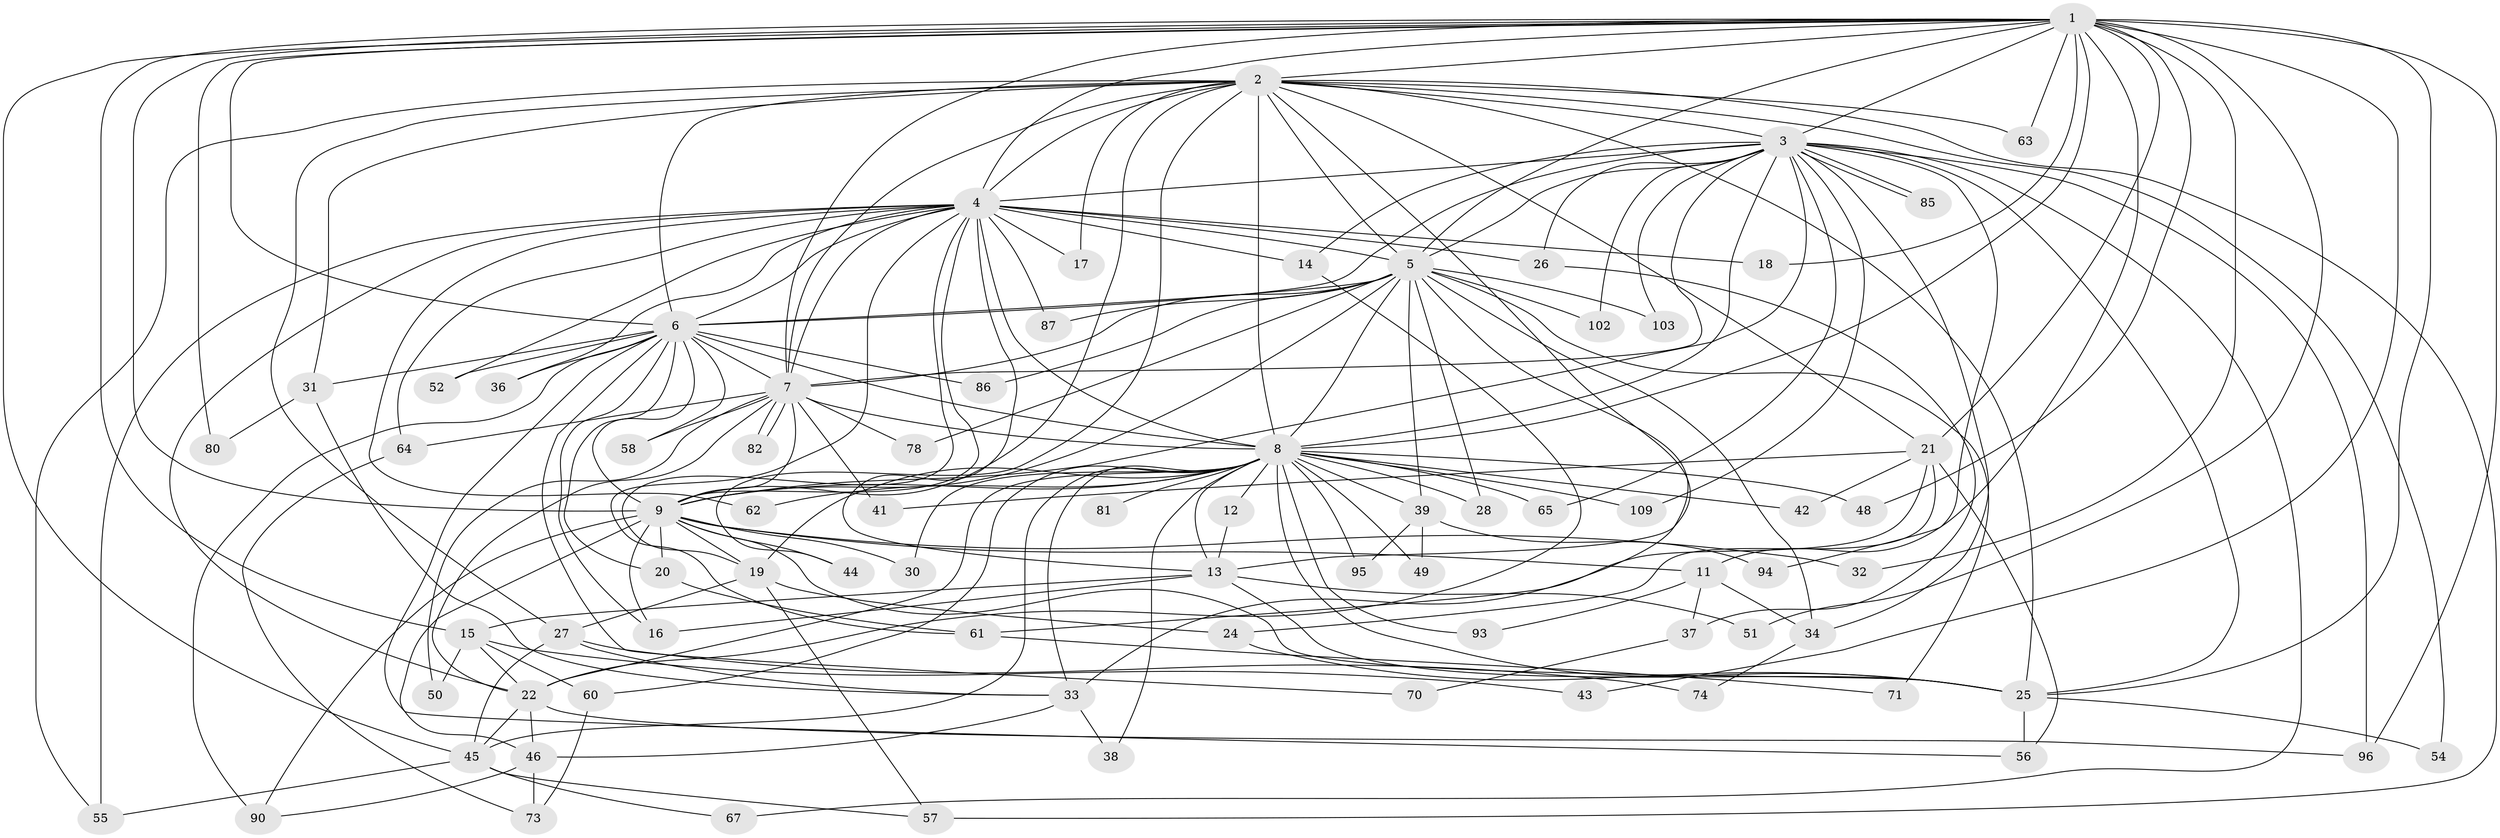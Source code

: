 // original degree distribution, {23: 0.02702702702702703, 21: 0.009009009009009009, 24: 0.009009009009009009, 19: 0.018018018018018018, 17: 0.009009009009009009, 18: 0.009009009009009009, 22: 0.009009009009009009, 5: 0.036036036036036036, 3: 0.1891891891891892, 8: 0.009009009009009009, 7: 0.036036036036036036, 2: 0.5585585585585585, 6: 0.02702702702702703, 4: 0.05405405405405406}
// Generated by graph-tools (version 1.1) at 2025/17/03/04/25 18:17:40]
// undirected, 77 vertices, 195 edges
graph export_dot {
graph [start="1"]
  node [color=gray90,style=filled];
  1;
  2;
  3;
  4;
  5;
  6;
  7;
  8 [super="+84+10+88"];
  9 [super="+29"];
  11;
  12 [super="+111"];
  13;
  14;
  15;
  16;
  17;
  18;
  19 [super="+35"];
  20;
  21;
  22 [super="+23+40+59"];
  24;
  25 [super="+83+108+69"];
  26;
  27;
  28;
  30;
  31;
  32;
  33 [super="+72"];
  34 [super="+75"];
  36;
  37;
  38;
  39;
  41;
  42;
  43;
  44;
  45 [super="+53"];
  46 [super="+66"];
  48;
  49;
  50;
  51;
  52;
  54;
  55 [super="+79"];
  56 [super="+110"];
  57;
  58;
  60 [super="+89"];
  61 [super="+92"];
  62;
  63;
  64;
  65;
  67;
  70;
  71;
  73;
  74;
  78;
  80;
  81;
  82;
  85;
  86;
  87;
  90 [super="+91"];
  93;
  94;
  95;
  96 [super="+97"];
  102;
  103;
  109;
  1 -- 2;
  1 -- 3;
  1 -- 4;
  1 -- 5;
  1 -- 6;
  1 -- 7;
  1 -- 8 [weight=3];
  1 -- 9;
  1 -- 11;
  1 -- 15;
  1 -- 18;
  1 -- 21;
  1 -- 32;
  1 -- 43;
  1 -- 48;
  1 -- 51;
  1 -- 63;
  1 -- 80;
  1 -- 96;
  1 -- 25;
  1 -- 45;
  2 -- 3;
  2 -- 4;
  2 -- 5;
  2 -- 6;
  2 -- 7;
  2 -- 8 [weight=3];
  2 -- 9;
  2 -- 13;
  2 -- 17;
  2 -- 21;
  2 -- 25;
  2 -- 27;
  2 -- 31;
  2 -- 44;
  2 -- 54;
  2 -- 57;
  2 -- 63;
  2 -- 55;
  3 -- 4;
  3 -- 5;
  3 -- 6;
  3 -- 7;
  3 -- 8 [weight=2];
  3 -- 9 [weight=2];
  3 -- 14;
  3 -- 26;
  3 -- 34;
  3 -- 65;
  3 -- 67;
  3 -- 85;
  3 -- 85;
  3 -- 94;
  3 -- 96;
  3 -- 102;
  3 -- 103;
  3 -- 109;
  3 -- 25;
  4 -- 5;
  4 -- 6;
  4 -- 7;
  4 -- 8 [weight=3];
  4 -- 9;
  4 -- 13;
  4 -- 14;
  4 -- 17;
  4 -- 18;
  4 -- 19;
  4 -- 26;
  4 -- 36;
  4 -- 52;
  4 -- 55;
  4 -- 62;
  4 -- 64;
  4 -- 87;
  4 -- 61;
  4 -- 22;
  5 -- 6;
  5 -- 7;
  5 -- 8 [weight=2];
  5 -- 9;
  5 -- 28;
  5 -- 34;
  5 -- 39;
  5 -- 71;
  5 -- 78;
  5 -- 86;
  5 -- 87;
  5 -- 102;
  5 -- 103;
  5 -- 33;
  6 -- 7;
  6 -- 8 [weight=2];
  6 -- 9;
  6 -- 16;
  6 -- 20;
  6 -- 31;
  6 -- 36;
  6 -- 52;
  6 -- 58;
  6 -- 70;
  6 -- 86;
  6 -- 90;
  6 -- 56;
  7 -- 8 [weight=2];
  7 -- 9;
  7 -- 22;
  7 -- 41;
  7 -- 50;
  7 -- 58;
  7 -- 64;
  7 -- 78;
  7 -- 82;
  7 -- 82;
  8 -- 9 [weight=2];
  8 -- 12 [weight=2];
  8 -- 19;
  8 -- 28;
  8 -- 48;
  8 -- 49;
  8 -- 60;
  8 -- 62;
  8 -- 65;
  8 -- 81 [weight=2];
  8 -- 93;
  8 -- 95;
  8 -- 109;
  8 -- 33;
  8 -- 13;
  8 -- 22;
  8 -- 25;
  8 -- 30;
  8 -- 38;
  8 -- 39;
  8 -- 42;
  8 -- 45;
  9 -- 11;
  9 -- 20;
  9 -- 30;
  9 -- 32 [weight=2];
  9 -- 90;
  9 -- 16;
  9 -- 44;
  9 -- 25;
  9 -- 19;
  9 -- 46 [weight=2];
  11 -- 37;
  11 -- 93;
  11 -- 34;
  12 -- 13;
  13 -- 15;
  13 -- 16;
  13 -- 25;
  13 -- 51;
  14 -- 22;
  15 -- 22 [weight=2];
  15 -- 43;
  15 -- 50;
  15 -- 60;
  19 -- 24;
  19 -- 27;
  19 -- 57;
  20 -- 61;
  21 -- 24;
  21 -- 41;
  21 -- 42;
  21 -- 56;
  21 -- 61;
  22 -- 46;
  22 -- 96;
  22 -- 45;
  24 -- 25;
  25 -- 54;
  25 -- 56;
  26 -- 37;
  27 -- 33;
  27 -- 74;
  27 -- 45;
  31 -- 33;
  31 -- 80;
  33 -- 38;
  33 -- 46;
  34 -- 74;
  37 -- 70;
  39 -- 49;
  39 -- 94;
  39 -- 95;
  45 -- 67;
  45 -- 55;
  45 -- 57;
  46 -- 73;
  46 -- 90;
  60 -- 73;
  61 -- 71;
  64 -- 73;
}

